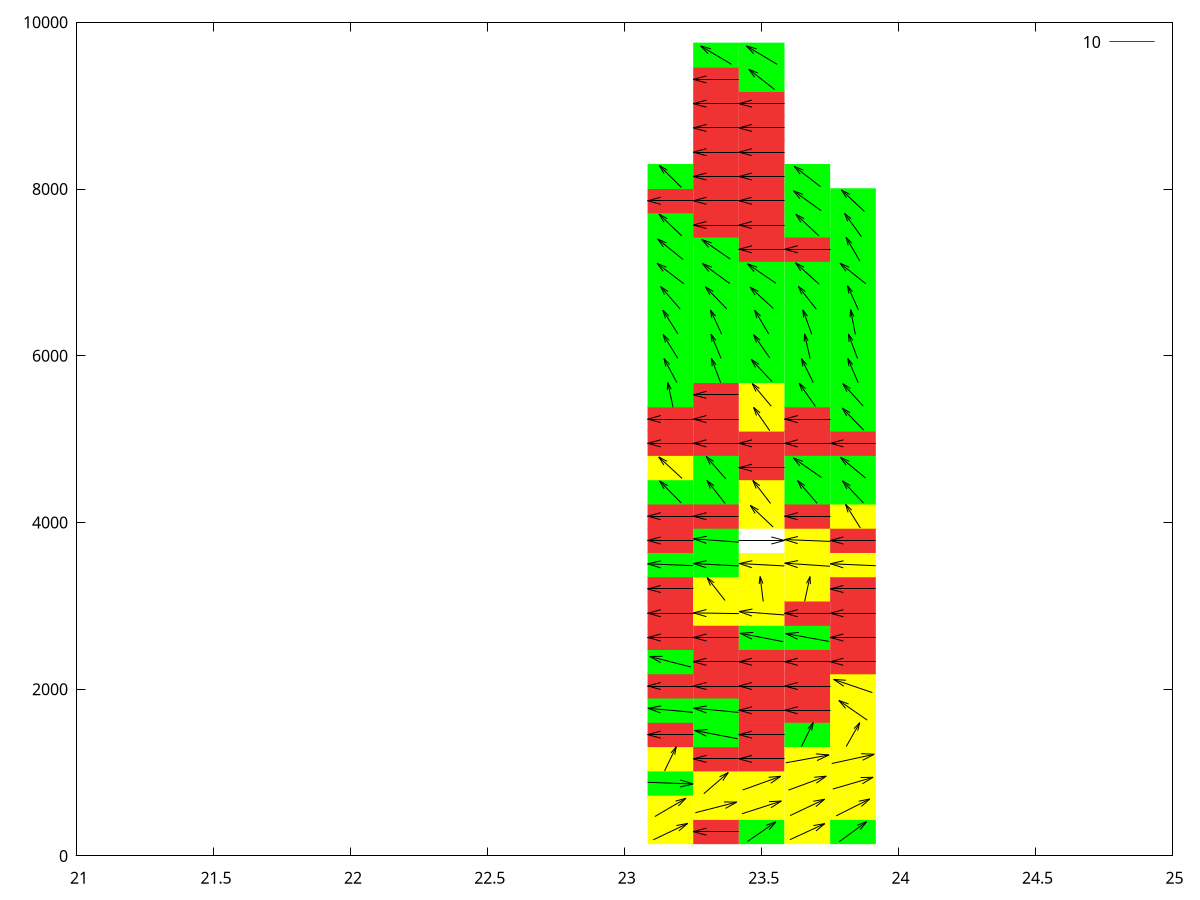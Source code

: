 set terminal pngcairo size 1200.0,900.0
set terminal qt font "Helvetica,12"
set output 'hoge.png'
set xrange [21:25] reverse
set yrange [0:10000]
set arrow 100 from 23.10376,192.62044  to 23.229572,389.37958
set object 101 rect from 23.083332,141.0 to 23.25,441.0 fc rgb 'yellow' fs solid noborder
set arrow 101 from 23.109829,472.30206  to 23.223503,691.69794
set object 102 rect from 23.083332,432.0 to 23.25,732.0 fc rgb 'yellow' fs solid noborder
set arrow 102 from 23.083517,882.98895  to 23.249815,863.01105
set object 103 rect from 23.083332,723.0 to 23.25,1023.0 fc rgb 'green' fs solid noborder
set arrow 103 from 23.14529,1019.0186  to 23.188042,1308.9814
set object 104 rect from 23.083332,1014.0 to 23.25,1314.0 fc rgb 'yellow' fs solid noborder
set arrow 104 from 23.25,1455.0  to 23.083332,1455.0
set object 105 rect from 23.083332,1305.0 to 23.25,1605.0 fc rgb 'light-red' fs solid noborder
set arrow 105 from 23.248877,1722.4606  to 23.084455,1771.5394
set object 106 rect from 23.083332,1597.0 to 23.25,1897.0 fc rgb 'green' fs solid noborder
set arrow 106 from 23.25,2038.0  to 23.083332,2038.0
set object 107 rect from 23.083332,1888.0 to 23.25,2188.0 fc rgb 'light-red' fs solid noborder
set arrow 107 from 23.24209,2265.2139  to 23.091242,2392.7861
set object 108 rect from 23.083332,2179.0 to 23.25,2479.0 fc rgb 'green' fs solid noborder
set arrow 108 from 23.25,2620.0  to 23.083332,2620.0
set object 109 rect from 23.083332,2470.0 to 23.25,2770.0 fc rgb 'light-red' fs solid noborder
set arrow 109 from 23.25,2911.0  to 23.083332,2911.0
set object 110 rect from 23.083332,2761.0 to 23.25,3061.0 fc rgb 'light-red' fs solid noborder
set arrow 110 from 23.25,3202.0  to 23.083332,3202.0
set object 111 rect from 23.083332,3052.0 to 23.25,3352.0 fc rgb 'light-red' fs solid noborder
set arrow 111 from 23.249779,3482.077  to 23.083553,3503.923
set object 112 rect from 23.083332,3343.0 to 23.25,3643.0 fc rgb 'green' fs solid noborder
set arrow 112 from 23.25,3784.0  to 23.083332,3784.0
set object 113 rect from 23.083332,3634.0 to 23.25,3934.0 fc rgb 'light-red' fs solid noborder
set arrow 113 from 23.25,4075.0  to 23.083332,4075.0
set object 114 rect from 23.083332,3925.0 to 23.25,4225.0 fc rgb 'light-red' fs solid noborder
set arrow 114 from 23.20607,4233.829  to 23.127262,4498.171
set object 115 rect from 23.083332,4216.0 to 23.25,4516.0 fc rgb 'green' fs solid noborder
set arrow 115 from 23.209295,4528.1113  to 23.124037,4785.8887
set object 116 rect from 23.083332,4507.0 to 23.25,4807.0 fc rgb 'yellow' fs solid noborder
set arrow 116 from 23.25,4949.0  to 23.083332,4949.0
set object 117 rect from 23.083332,4799.0 to 23.25,5099.0 fc rgb 'light-red' fs solid noborder
set arrow 117 from 23.25,5240.0  to 23.083332,5240.0
set object 118 rect from 23.083332,5090.0 to 23.25,5390.0 fc rgb 'light-red' fs solid noborder
set arrow 118 from 23.176435,5382.0347  to 23.156897,5679.9653
set object 119 rect from 23.083332,5381.0 to 23.25,5681.0 fc rgb 'green' fs solid noborder
set arrow 119 from 23.190119,5678.0625  to 23.143213,5965.9375
set object 120 rect from 23.083332,5672.0 to 23.25,5972.0 fc rgb 'green' fs solid noborder
set arrow 120 from 23.193312,5970.874  to 23.14002,6255.126
set object 121 rect from 23.083332,5963.0 to 23.25,6263.0 fc rgb 'green' fs solid noborder
set arrow 121 from 23.194075,6262.345  to 23.139257,6545.655
set object 122 rect from 23.083332,6254.0 to 23.25,6554.0 fc rgb 'green' fs solid noborder
set arrow 122 from 23.202435,6559.521  to 23.130898,6830.479
set object 123 rect from 23.083332,6545.0 to 23.25,6845.0 fc rgb 'green' fs solid noborder
set arrow 123 from 23.215363,6864.2754  to 23.11797,7107.7246
set object 124 rect from 23.083332,6836.0 to 23.25,7136.0 fc rgb 'green' fs solid noborder
set arrow 124 from 23.213356,7152.755  to 23.119976,7401.245
set object 125 rect from 23.083332,7127.0 to 23.25,7427.0 fc rgb 'green' fs solid noborder
set arrow 125 from 23.208063,7437.8184  to 23.125269,7698.1816
set object 126 rect from 23.083332,7418.0 to 23.25,7718.0 fc rgb 'green' fs solid noborder
set arrow 126 from 23.25,7859.0  to 23.083332,7859.0
set object 127 rect from 23.083332,7709.0 to 23.25,8009.0 fc rgb 'light-red' fs solid noborder
set arrow 127 from 23.206879,8018.6206  to 23.126453,8281.38
set object 128 rect from 23.083332,8000.0 to 23.25,8300.0 fc rgb 'green' fs solid noborder
set arrow 200 from 23.416668,291.0  to 23.25,291.0
set object 201 rect from 23.25,141.0 to 23.416668,441.0 fc rgb 'light-red' fs solid noborder
set arrow 201 from 23.257843,518.4706  to 23.408825,645.5294
set object 202 rect from 23.25,432.0 to 23.416668,732.0 fc rgb 'yellow' fs solid noborder
set arrow 202 from 23.288631,746.4075  to 23.378036,999.5925
set object 203 rect from 23.25,723.0 to 23.416668,1023.0 fc rgb 'yellow' fs solid noborder
set arrow 203 from 23.416668,1164.0  to 23.25,1164.0
set object 204 rect from 23.25,1014.0 to 23.416668,1314.0 fc rgb 'light-red' fs solid noborder
set arrow 204 from 23.41191,1405.0397  to 23.254759,1504.9603
set object 205 rect from 23.25,1305.0 to 23.416668,1605.0 fc rgb 'green' fs solid noborder
set arrow 205 from 23.415491,1721.8774  to 23.251177,1772.1226
set object 206 rect from 23.25,1597.0 to 23.416668,1897.0 fc rgb 'green' fs solid noborder
set arrow 206 from 23.416668,2038.0  to 23.25,2038.0
set object 207 rect from 23.25,1888.0 to 23.416668,2188.0 fc rgb 'light-red' fs solid noborder
set arrow 207 from 23.416668,2329.0  to 23.25,2329.0
set object 208 rect from 23.25,2179.0 to 23.416668,2479.0 fc rgb 'light-red' fs solid noborder
set arrow 208 from 23.416668,2620.0  to 23.25,2620.0
set object 209 rect from 23.25,2470.0 to 23.416668,2770.0 fc rgb 'light-red' fs solid noborder
set arrow 209 from 23.416634,2906.715  to 23.250034,2915.285
set object 210 rect from 23.25,2761.0 to 23.416668,3061.0 fc rgb 'yellow' fs solid noborder
set arrow 210 from 23.366194,3064.1533  to 23.300474,3339.8467
set object 211 rect from 23.25,3052.0 to 23.416668,3352.0 fc rgb 'yellow' fs solid noborder
set arrow 211 from 23.416286,3478.6711  to 23.250381,3507.3289
set object 212 rect from 23.25,3343.0 to 23.416668,3643.0 fc rgb 'green' fs solid noborder
set arrow 212 from 23.415937,3764.1892  to 23.25073,3803.8108
set object 213 rect from 23.25,3634.0 to 23.416668,3934.0 fc rgb 'green' fs solid noborder
set arrow 213 from 23.416668,4075.0  to 23.25,4075.0
set object 214 rect from 23.25,3925.0 to 23.416668,4225.0 fc rgb 'light-red' fs solid noborder
set arrow 214 from 23.366512,4228.401  to 23.300156,4503.599
set object 215 rect from 23.25,4216.0 to 23.416668,4516.0 fc rgb 'green' fs solid noborder
set arrow 215 from 23.369318,4521.7046  to 23.29735,4792.2954
set object 216 rect from 23.25,4507.0 to 23.416668,4807.0 fc rgb 'green' fs solid noborder
set arrow 216 from 23.416668,4949.0  to 23.25,4949.0
set object 217 rect from 23.25,4799.0 to 23.416668,5099.0 fc rgb 'light-red' fs solid noborder
set arrow 217 from 23.416668,5240.0  to 23.25,5240.0
set object 218 rect from 23.25,5090.0 to 23.416668,5390.0 fc rgb 'light-red' fs solid noborder
set arrow 218 from 23.416668,5531.0  to 23.25,5531.0
set object 219 rect from 23.25,5381.0 to 23.416668,5681.0 fc rgb 'light-red' fs solid noborder
set arrow 219 from 23.350363,5675.165  to 23.316305,5968.835
set object 220 rect from 23.25,5672.0 to 23.416668,5972.0 fc rgb 'green' fs solid noborder
set arrow 220 from 23.351809,5966.7324  to 23.31486,6259.2676
set object 221 rect from 23.25,5963.0 to 23.416668,6263.0 fc rgb 'green' fs solid noborder
set arrow 221 from 23.353947,6258.661  to 23.312721,6549.339
set object 222 rect from 23.25,6254.0 to 23.416668,6554.0 fc rgb 'green' fs solid noborder
set arrow 222 from 23.372248,6562.3594  to 23.29442,6827.6406
set object 223 rect from 23.25,6545.0 to 23.416668,6845.0 fc rgb 'green' fs solid noborder
set arrow 223 from 23.383333,6866.0  to 23.283335,7106.0
set object 224 rect from 23.25,6836.0 to 23.416668,7136.0 fc rgb 'green' fs solid noborder
set arrow 224 from 23.385231,7159.639  to 23.281437,7394.361
set object 225 rect from 23.25,7127.0 to 23.416668,7427.0 fc rgb 'green' fs solid noborder
set arrow 225 from 23.416668,7568.0  to 23.25,7568.0
set object 226 rect from 23.25,7418.0 to 23.416668,7718.0 fc rgb 'light-red' fs solid noborder
set arrow 226 from 23.416668,7859.0  to 23.25,7859.0
set object 227 rect from 23.25,7709.0 to 23.416668,8009.0 fc rgb 'light-red' fs solid noborder
set arrow 227 from 23.416668,8150.0  to 23.25,8150.0
set object 228 rect from 23.25,8000.0 to 23.416668,8300.0 fc rgb 'light-red' fs solid noborder
set arrow 228 from 23.416668,8442.0  to 23.25,8442.0
set object 229 rect from 23.25,8292.0 to 23.416668,8592.0 fc rgb 'light-red' fs solid noborder
set arrow 229 from 23.416668,8733.0  to 23.25,8733.0
set object 230 rect from 23.25,8583.0 to 23.416668,8883.0 fc rgb 'light-red' fs solid noborder
set arrow 230 from 23.416668,9024.0  to 23.25,9024.0
set object 231 rect from 23.25,8874.0 to 23.416668,9174.0 fc rgb 'light-red' fs solid noborder
set arrow 231 from 23.416668,9315.0  to 23.25,9315.0
set object 232 rect from 23.25,9165.0 to 23.416668,9465.0 fc rgb 'light-red' fs solid noborder
set arrow 232 from 23.38989,9495.836  to 23.276777,9716.164
set object 233 rect from 23.25,9456.0 to 23.416668,9756.0 fc rgb 'green' fs solid noborder
set arrow 300 from 23.448124,173.60724  to 23.551876,408.39276
set object 301 rect from 23.416666,141.0 to 23.583334,441.0 fc rgb 'green' fs solid noborder
set arrow 301 from 23.428205,505.84616  to 23.571795,658.1538
set object 302 rect from 23.416666,432.0 to 23.583334,732.0 fc rgb 'yellow' fs solid noborder
set arrow 302 from 23.430319,790.73  to 23.569681,955.27
set object 303 rect from 23.416666,723.0 to 23.583334,1023.0 fc rgb 'yellow' fs solid noborder
set arrow 303 from 23.583334,1164.0  to 23.416666,1164.0
set object 304 rect from 23.416666,1014.0 to 23.583334,1314.0 fc rgb 'light-red' fs solid noborder
set arrow 304 from 23.583334,1455.0  to 23.416666,1455.0
set object 305 rect from 23.416666,1305.0 to 23.583334,1605.0 fc rgb 'light-red' fs solid noborder
set arrow 305 from 23.583334,1747.0  to 23.416666,1747.0
set object 306 rect from 23.416666,1597.0 to 23.583334,1897.0 fc rgb 'light-red' fs solid noborder
set arrow 306 from 23.583334,2038.0  to 23.416666,2038.0
set object 307 rect from 23.416666,1888.0 to 23.583334,2188.0 fc rgb 'light-red' fs solid noborder
set arrow 307 from 23.583334,2329.0  to 23.416666,2329.0
set object 308 rect from 23.416666,2179.0 to 23.583334,2479.0 fc rgb 'light-red' fs solid noborder
set arrow 308 from 23.57856,2569.9604  to 23.42144,2670.0396
set object 309 rect from 23.416666,2470.0 to 23.583334,2770.0 fc rgb 'green' fs solid noborder
set arrow 309 from 23.582552,2890.5083  to 23.417448,2931.4917
set object 310 rect from 23.416666,2761.0 to 23.583334,3061.0 fc rgb 'yellow' fs solid noborder
set arrow 310 from 23.505625,3052.342  to 23.494375,3351.658
set object 311 rect from 23.416666,3052.0 to 23.583334,3352.0 fc rgb 'yellow' fs solid noborder
set arrow 311 from 23.582949,3478.595  to 23.417051,3507.405
set object 312 rect from 23.416666,3343.0 to 23.583334,3643.0 fc rgb 'yellow' fs solid noborder
set arrow 312 from 23.416666,3784.0  to 23.583334,3784.0
set object 313 rect from 23.416666,3634.0 to 23.583334,3934.0 fc rgb 'white' fs solid noborder
set arrow 313 from 23.541784,3945.2178  to 23.458216,4204.782
set object 314 rect from 23.416666,3925.0 to 23.583334,4225.0 fc rgb 'yellow' fs solid noborder
set arrow 314 from 23.532366,4227.7754  to 23.467634,4504.2246
set object 315 rect from 23.416666,4216.0 to 23.583334,4516.0 fc rgb 'yellow' fs solid noborder
set arrow 315 from 23.583334,4657.0  to 23.416666,4657.0
set object 316 rect from 23.416666,4507.0 to 23.583334,4807.0 fc rgb 'light-red' fs solid noborder
set arrow 316 from 23.583334,4949.0  to 23.416666,4949.0
set object 317 rect from 23.416666,4799.0 to 23.583334,5099.0 fc rgb 'light-red' fs solid noborder
set arrow 317 from 23.529512,5099.7217  to 23.470488,5380.2783
set object 318 rect from 23.416666,5090.0 to 23.583334,5390.0 fc rgb 'yellow' fs solid noborder
set arrow 318 from 23.534742,5394.657  to 23.465258,5667.343
set object 319 rect from 23.416666,5381.0 to 23.583334,5681.0 fc rgb 'yellow' fs solid noborder
set arrow 319 from 23.538162,5688.6523  to 23.461838,5955.3477
set object 320 rect from 23.416666,5672.0 to 23.583334,5972.0 fc rgb 'green' fs solid noborder
set arrow 320 from 23.529675,5972.8325  to 23.470325,6253.1675
set object 321 rect from 23.416666,5963.0 to 23.583334,6263.0 fc rgb 'green' fs solid noborder
set arrow 321 from 23.525879,6261.416  to 23.474121,6546.584
set object 322 rect from 23.416666,6254.0 to 23.583334,6554.0 fc rgb 'green' fs solid noborder
set arrow 322 from 23.542746,6566.238  to 23.457254,6823.762
set object 323 rect from 23.416666,6545.0 to 23.583334,6845.0 fc rgb 'green' fs solid noborder
set arrow 323 from 23.552198,6869.073  to 23.447802,7102.927
set object 324 rect from 23.416666,6836.0 to 23.583334,7136.0 fc rgb 'green' fs solid noborder
set arrow 324 from 23.583334,7277.0  to 23.416666,7277.0
set object 325 rect from 23.416666,7127.0 to 23.583334,7427.0 fc rgb 'light-red' fs solid noborder
set arrow 325 from 23.583334,7568.0  to 23.416666,7568.0
set object 326 rect from 23.416666,7418.0 to 23.583334,7718.0 fc rgb 'light-red' fs solid noborder
set arrow 326 from 23.583334,7859.0  to 23.416666,7859.0
set object 327 rect from 23.416666,7709.0 to 23.583334,8009.0 fc rgb 'light-red' fs solid noborder
set arrow 327 from 23.583334,8150.0  to 23.416666,8150.0
set object 328 rect from 23.416666,8000.0 to 23.583334,8300.0 fc rgb 'light-red' fs solid noborder
set arrow 328 from 23.583334,8442.0  to 23.416666,8442.0
set object 329 rect from 23.416666,8292.0 to 23.583334,8592.0 fc rgb 'light-red' fs solid noborder
set arrow 329 from 23.583334,8733.0  to 23.416666,8733.0
set object 330 rect from 23.416666,8583.0 to 23.583334,8883.0 fc rgb 'light-red' fs solid noborder
set arrow 330 from 23.583334,9024.0  to 23.416666,9024.0
set object 331 rect from 23.416666,8874.0 to 23.583334,9174.0 fc rgb 'light-red' fs solid noborder
set arrow 331 from 23.547663,9191.958  to 23.452337,9438.042
set object 332 rect from 23.416666,9165.0 to 23.583334,9465.0 fc rgb 'green' fs solid noborder
set arrow 332 from 23.55636,9495.509  to 23.44364,9716.491
set object 333 rect from 23.416666,9456.0 to 23.583334,9756.0 fc rgb 'green' fs solid noborder
set arrow 400 from 23.602797,194.64961  to 23.730536,387.3504
set object 401 rect from 23.583332,141.0 to 23.75,441.0 fc rgb 'yellow' fs solid noborder
set arrow 401 from 23.603539,484.08038  to 23.729794,679.9196
set object 402 rect from 23.583332,432.0 to 23.75,732.0 fc rgb 'yellow' fs solid noborder
set arrow 402 from 23.597565,789.16095  to 23.735767,956.83905
set object 403 rect from 23.583332,723.0 to 23.75,1023.0 fc rgb 'yellow' fs solid noborder
set arrow 403 from 23.587559,1116.8397  to 23.745773,1211.1603
set object 404 rect from 23.583332,1014.0 to 23.75,1314.0 fc rgb 'yellow' fs solid noborder
set arrow 404 from 23.64511,1310.1055  to 23.688223,1599.8945
set object 405 rect from 23.583332,1305.0 to 23.75,1605.0 fc rgb 'green' fs solid noborder
set arrow 405 from 23.75,1747.0  to 23.583332,1747.0
set object 406 rect from 23.583332,1597.0 to 23.75,1897.0 fc rgb 'light-red' fs solid noborder
set arrow 406 from 23.75,2038.0  to 23.583332,2038.0
set object 407 rect from 23.583332,1888.0 to 23.75,2188.0 fc rgb 'light-red' fs solid noborder
set arrow 407 from 23.75,2329.0  to 23.583332,2329.0
set object 408 rect from 23.583332,2179.0 to 23.75,2479.0 fc rgb 'light-red' fs solid noborder
set arrow 408 from 23.745756,2572.7493  to 23.587576,2667.2507
set object 409 rect from 23.583332,2470.0 to 23.75,2770.0 fc rgb 'green' fs solid noborder
set arrow 409 from 23.75,2911.0  to 23.583332,2911.0
set object 410 rect from 23.583332,2761.0 to 23.75,3061.0 fc rgb 'light-red' fs solid noborder
set arrow 410 from 23.656897,3053.0344  to 23.676435,3350.9656
set object 411 rect from 23.583332,3052.0 to 23.75,3352.0 fc rgb 'yellow' fs solid noborder
set arrow 411 from 23.74938,3474.7349  to 23.583952,3511.2651
set object 412 rect from 23.583332,3343.0 to 23.75,3643.0 fc rgb 'yellow' fs solid noborder
set arrow 412 from 23.749775,3773.02  to 23.583557,3794.98
set object 413 rect from 23.583332,3634.0 to 23.75,3934.0 fc rgb 'yellow' fs solid noborder
set arrow 413 from 23.75,4075.0  to 23.583332,4075.0
set object 414 rect from 23.583332,3925.0 to 23.75,4225.0 fc rgb 'light-red' fs solid noborder
set arrow 414 from 23.702223,4230.339  to 23.63111,4501.661
set object 415 rect from 23.583332,4216.0 to 23.75,4516.0 fc rgb 'green' fs solid noborder
set arrow 415 from 23.71835,4539.3335  to 23.614983,4774.6665
set object 416 rect from 23.583332,4507.0 to 23.75,4807.0 fc rgb 'green' fs solid noborder
set arrow 416 from 23.75,4949.0  to 23.583332,4949.0
set object 417 rect from 23.583332,4799.0 to 23.75,5099.0 fc rgb 'light-red' fs solid noborder
set arrow 417 from 23.75,5240.0  to 23.583332,5240.0
set object 418 rect from 23.583332,5090.0 to 23.75,5390.0 fc rgb 'light-red' fs solid noborder
set arrow 418 from 23.696474,5390.925  to 23.636858,5671.075
set object 419 rect from 23.583332,5381.0 to 23.75,5681.0 fc rgb 'green' fs solid noborder
set arrow 419 from 23.688444,5677.213  to 23.644888,5966.787
set object 420 rect from 23.583332,5672.0 to 23.75,5972.0 fc rgb 'green' fs solid noborder
set arrow 420 from 23.676884,5964.132  to 23.656448,6261.868
set object 421 rect from 23.583332,5963.0 to 23.75,6263.0 fc rgb 'green' fs solid noborder
set arrow 421 from 23.682774,6256.8286  to 23.650558,6551.1714
set object 422 rect from 23.583332,6254.0 to 23.75,6554.0 fc rgb 'green' fs solid noborder
set arrow 422 from 23.699755,6557.332  to 23.633577,6832.668
set object 423 rect from 23.583332,6545.0 to 23.75,6845.0 fc rgb 'green' fs solid noborder
set arrow 423 from 23.70994,6857.81  to 23.623392,7114.19
set object 424 rect from 23.583332,6836.0 to 23.75,7136.0 fc rgb 'green' fs solid noborder
set arrow 424 from 23.75,7277.0  to 23.583332,7277.0
set object 425 rect from 23.583332,7127.0 to 23.75,7427.0 fc rgb 'light-red' fs solid noborder
set arrow 425 from 23.708721,7438.5015  to 23.62461,7697.4985
set object 426 rect from 23.583332,7418.0 to 23.75,7718.0 fc rgb 'green' fs solid noborder
set arrow 426 from 23.717184,7739.704  to 23.616148,7978.296
set object 427 rect from 23.583332,7709.0 to 23.75,8009.0 fc rgb 'green' fs solid noborder
set arrow 427 from 23.714857,8027.6255  to 23.618475,8272.375
set object 428 rect from 23.583332,8000.0 to 23.75,8300.0 fc rgb 'green' fs solid noborder
set arrow 500 from 23.783335,170.99997  to 23.883333,411.00003
set object 501 rect from 23.75,141.0 to 23.916668,441.0 fc rgb 'green' fs solid noborder
set arrow 501 from 23.771894,480.65955  to 23.894773,683.34045
set object 502 rect from 23.75,432.0 to 23.916668,732.0 fc rgb 'yellow' fs solid noborder
set arrow 502 from 23.759804,802.41174  to 23.906864,943.58826
set object 503 rect from 23.75,723.0 to 23.916668,1023.0 fc rgb 'yellow' fs solid noborder
set arrow 503 from 23.755896,1108.5852  to 23.910772,1219.4148
set object 504 rect from 23.75,1014.0 to 23.916668,1314.0 fc rgb 'yellow' fs solid noborder
set arrow 504 from 23.808546,1311.7898  to 23.858122,1598.2102
set object 505 rect from 23.75,1305.0 to 23.916668,1605.0 fc rgb 'yellow' fs solid noborder
set arrow 505 from 23.884995,1629.3018  to 23.781673,1864.6982
set object 506 rect from 23.75,1597.0 to 23.916668,1897.0 fc rgb 'yellow' fs solid noborder
set arrow 506 from 23.904089,1958.7548  to 23.762579,2117.2454
set object 507 rect from 23.75,1888.0 to 23.916668,2188.0 fc rgb 'yellow' fs solid noborder
set arrow 507 from 23.916668,2329.0  to 23.75,2329.0
set object 508 rect from 23.75,2179.0 to 23.916668,2479.0 fc rgb 'light-red' fs solid noborder
set arrow 508 from 23.916668,2620.0  to 23.75,2620.0
set object 509 rect from 23.75,2470.0 to 23.916668,2770.0 fc rgb 'light-red' fs solid noborder
set arrow 509 from 23.916668,2911.0  to 23.75,2911.0
set object 510 rect from 23.75,2761.0 to 23.916668,3061.0 fc rgb 'light-red' fs solid noborder
set arrow 510 from 23.916668,3202.0  to 23.75,3202.0
set object 511 rect from 23.75,3052.0 to 23.916668,3352.0 fc rgb 'light-red' fs solid noborder
set arrow 511 from 23.916397,3480.9504  to 23.75027,3505.0496
set object 512 rect from 23.75,3343.0 to 23.916668,3643.0 fc rgb 'yellow' fs solid noborder
set arrow 512 from 23.916668,3784.0  to 23.75,3784.0
set object 513 rect from 23.75,3634.0 to 23.916668,3934.0 fc rgb 'light-red' fs solid noborder
set arrow 513 from 23.860361,3933.1082  to 23.806307,4216.892
set object 514 rect from 23.75,3925.0 to 23.916668,4225.0 fc rgb 'yellow' fs solid noborder
set arrow 514 from 23.87159,4232.7393  to 23.795078,4499.2607
set object 515 rect from 23.75,4216.0 to 23.916668,4516.0 fc rgb 'green' fs solid noborder
set arrow 515 from 23.879446,4532.057  to 23.787222,4781.943
set object 516 rect from 23.75,4507.0 to 23.916668,4807.0 fc rgb 'green' fs solid noborder
set arrow 516 from 23.916668,4949.0  to 23.75,4949.0
set object 517 rect from 23.75,4799.0 to 23.916668,5099.0 fc rgb 'light-red' fs solid noborder
set arrow 517 from 23.87255,5107.647  to 23.794119,5372.353
set object 518 rect from 23.75,5090.0 to 23.916668,5390.0 fc rgb 'green' fs solid noborder
set arrow 518 from 23.870493,5396.738  to 23.796175,5665.262
set object 519 rect from 23.75,5381.0 to 23.916668,5681.0 fc rgb 'green' fs solid noborder
set arrow 519 from 23.852312,5675.9414  to 23.814356,5968.0586
set object 520 rect from 23.75,5672.0 to 23.916668,5972.0 fc rgb 'green' fs solid noborder
set arrow 520 from 23.850096,5966.0654  to 23.816572,6259.9346
set object 521 rect from 23.75,5963.0 to 23.916668,6263.0 fc rgb 'green' fs solid noborder
set arrow 521 from 23.842081,6254.8286  to 23.824587,6553.1714
set object 522 rect from 23.75,6254.0 to 23.916668,6554.0 fc rgb 'green' fs solid noborder
set arrow 522 from 23.853327,6549.3813  to 23.813341,6840.6187
set object 523 rect from 23.75,6545.0 to 23.916668,6845.0 fc rgb 'green' fs solid noborder
set arrow 523 from 23.88055,6862.4014  to 23.786118,7109.5986
set object 524 rect from 23.75,6836.0 to 23.916668,7136.0 fc rgb 'green' fs solid noborder
set arrow 524 from 23.8587,7134.1177  to 23.807968,7419.8823
set object 525 rect from 23.75,7127.0 to 23.916668,7427.0 fc rgb 'green' fs solid noborder
set arrow 525 from 23.864088,7428.5884  to 23.80258,7707.4116
set object 526 rect from 23.75,7418.0 to 23.916668,7718.0 fc rgb 'green' fs solid noborder
set arrow 526 from 23.87538,7729.492  to 23.791288,7988.508
set object 527 rect from 23.75,7709.0 to 23.916668,8009.0 fc rgb 'green' fs solid noborder
set arrow 600 from -3.980034e-2,159.21371  to 3.980034e-2,422.7863
set object 601 rect from -8.3333336e-2,141.0 to 8.3333336e-2,441.0 fc rgb 'yellow' fs solid noborder
set arrow 601 from -4.9225982e-2,460.9676  to 4.9225982e-2,703.0324
set object 602 rect from -8.3333336e-2,432.0 to 8.3333336e-2,732.0 fc rgb 'yellow' fs solid noborder
set arrow 602 from -5.6557372e-2,762.83606  to 5.6557372e-2,983.16394
set object 603 rect from -8.3333336e-2,723.0 to 8.3333336e-2,1023.0 fc rgb 'yellow' fs solid noborder
set arrow 603 from -7.609254e-2,1102.8431  to 7.609254e-2,1225.1569
set object 604 rect from -8.3333336e-2,1014.0 to 8.3333336e-2,1314.0 fc rgb 'yellow' fs solid noborder
set arrow 604 from 7.0063695e-2,1373.7898  to -7.0063695e-2,1536.2102
set object 605 rect from -8.3333336e-2,1305.0 to 8.3333336e-2,1605.0 fc rgb 'yellow' fs solid noborder
set arrow 605 from 8.156863e-2,1716.2941  to -8.156863e-2,1777.7059
set object 606 rect from -8.3333336e-2,1597.0 to 8.3333336e-2,1897.0 fc rgb 'green' fs solid noborder
set arrow 606 from 6.624235e-2,1946.9906  to -6.624235e-2,2129.0095
set object 607 rect from -8.3333336e-2,1888.0 to 8.3333336e-2,2188.0 fc rgb 'yellow' fs solid noborder
set arrow 607 from 8.3333336e-2,2329.0  to -8.3333336e-2,2329.0
set object 608 rect from -8.3333336e-2,2179.0 to 8.3333336e-2,2479.0 fc rgb 'light-red' fs solid noborder
set arrow 608 from 8.3333336e-2,2620.0  to -8.3333336e-2,2620.0
set object 609 rect from -8.3333336e-2,2470.0 to 8.3333336e-2,2770.0 fc rgb 'light-red' fs solid noborder
set arrow 609 from 8.3333336e-2,2911.0  to -8.3333336e-2,2911.0
set object 610 rect from -8.3333336e-2,2761.0 to 8.3333336e-2,3061.0 fc rgb 'light-red' fs solid noborder
set arrow 610 from 8.3333336e-2,3202.0  to -8.3333336e-2,3202.0
set object 611 rect from -8.3333336e-2,3052.0 to 8.3333336e-2,3352.0 fc rgb 'light-red' fs solid noborder
set arrow 611 from 8.2507e-2,3471.9285  to -8.2507e-2,3514.0715
set object 612 rect from -8.3333336e-2,3343.0 to 8.3333336e-2,3643.0 fc rgb 'green' fs solid noborder
set arrow 612 from 1.9287614e-2,3638.073  to -1.9287614e-2,3929.927
set object 613 rect from -8.3333336e-2,3634.0 to 8.3333336e-2,3934.0 fc rgb 'yellow' fs solid noborder
set arrow 613 from 8.3333336e-2,4075.0  to -8.3333336e-2,4075.0
set object 614 rect from -8.3333336e-2,3925.0 to 8.3333336e-2,4225.0 fc rgb 'light-red' fs solid noborder
set arrow 614 from 3.862066e-2,4233.0815  to -3.862066e-2,4498.9185
set object 615 rect from -8.3333336e-2,4216.0 to 8.3333336e-2,4516.0 fc rgb 'green' fs solid noborder
set arrow 615 from 8.3333336e-2,4657.0  to -8.3333336e-2,4657.0
set object 616 rect from -8.3333336e-2,4507.0 to 8.3333336e-2,4807.0 fc rgb 'light-red' fs solid noborder
set arrow 616 from 8.3333336e-2,4949.0  to -8.3333336e-2,4949.0
set object 617 rect from -8.3333336e-2,4799.0 to 8.3333336e-2,5099.0 fc rgb 'light-red' fs solid noborder
set arrow 617 from 8.3333336e-2,5240.0  to -8.3333336e-2,5240.0
set object 618 rect from -8.3333336e-2,5090.0 to 8.3333336e-2,5390.0 fc rgb 'light-red' fs solid noborder
set arrow 618 from 3.223158e-2,5392.6743  to -3.223158e-2,5669.3257
set object 619 rect from -8.3333336e-2,5381.0 to 8.3333336e-2,5681.0 fc rgb 'green' fs solid noborder
set arrow 619 from 8.3333336e-2,5822.0  to -8.3333336e-2,5822.0
set object 620 rect from -8.3333336e-2,5672.0 to 8.3333336e-2,5972.0 fc rgb 'light-red' fs solid noborder
set arrow 620 from 8.3333336e-2,6113.0  to -8.3333336e-2,6113.0
set object 621 rect from -8.3333336e-2,5963.0 to 8.3333336e-2,6263.0 fc rgb 'light-red' fs solid noborder
set arrow 621 from 1.0181843e-2,6255.124  to -1.0181843e-2,6552.876
set object 622 rect from -8.3333336e-2,6254.0 to 8.3333336e-2,6554.0 fc rgb 'green' fs solid noborder
set arrow 622 from 2.7880918e-2,6553.6445  to -2.7880918e-2,6836.3555
set object 623 rect from -8.3333336e-2,6545.0 to 8.3333336e-2,6845.0 fc rgb 'green' fs solid noborder
set arrow 623 from 3.6018338e-2,6850.735  to -3.6018338e-2,7121.265
set object 624 rect from -8.3333336e-2,6836.0 to 8.3333336e-2,7136.0 fc rgb 'green' fs solid noborder
set arrow 624 from 2.6470259e-2,7134.7686  to -2.6470259e-2,7419.2314
set object 625 rect from -8.3333336e-2,7127.0 to 8.3333336e-2,7427.0 fc rgb 'green' fs solid noborder
set arrow 625 from 3.3953913e-2,7431.0156  to -3.3953913e-2,7704.9844
set object 626 rect from -8.3333336e-2,7418.0 to 8.3333336e-2,7718.0 fc rgb 'green' fs solid noborder
set arrow 626 from 3.6981396e-2,7724.5796  to -3.6981396e-2,7993.4204
set object 627 rect from -8.3333336e-2,7709.0 to 8.3333336e-2,8009.0 fc rgb 'green' fs solid noborder
set arrow 627 from 3.821033e-2,8016.6978  to -3.821033e-2,8283.303
set object 628 rect from -8.3333336e-2,8000.0 to 8.3333336e-2,8300.0 fc rgb 'green' fs solid noborder
plot 10
exit
exit
